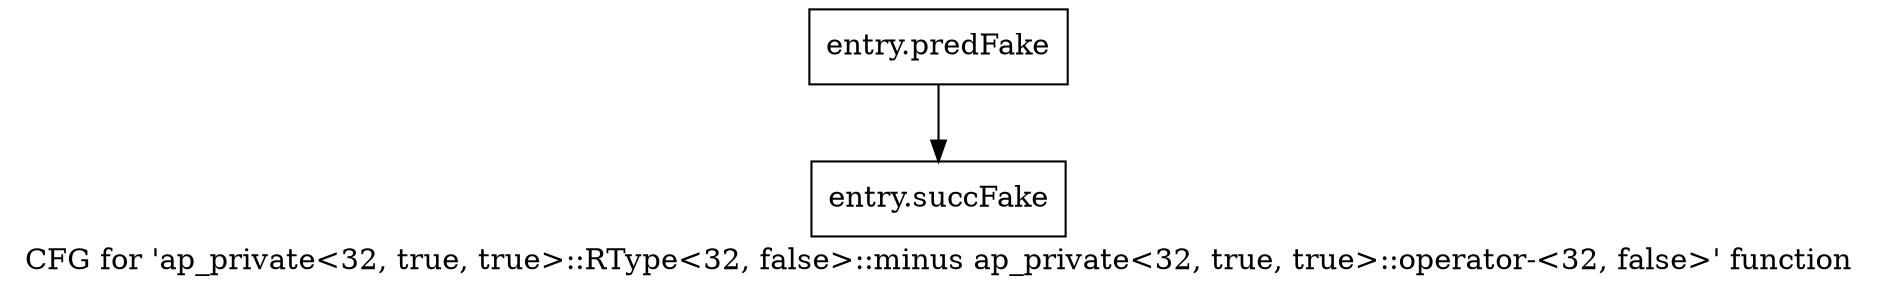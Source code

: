 digraph "CFG for 'ap_private\<32, true, true\>::RType\<32, false\>::minus ap_private\<32, true, true\>::operator-\<32, false\>' function" {
	label="CFG for 'ap_private\<32, true, true\>::RType\<32, false\>::minus ap_private\<32, true, true\>::operator-\<32, false\>' function";

	Node0x5818550 [shape=record,filename="",linenumber="",label="{entry.predFake}"];
	Node0x5818550 -> Node0x585d7d0[ callList="" memoryops="" filename="/home/omerfaruk/tools/Xilinx/Vitis_HLS/2023.2/include/etc/ap_private.h" execusionnum="0"];
	Node0x585d7d0 [shape=record,filename="/home/omerfaruk/tools/Xilinx/Vitis_HLS/2023.2/include/etc/ap_private.h",linenumber="2151",label="{entry.succFake}"];
}
